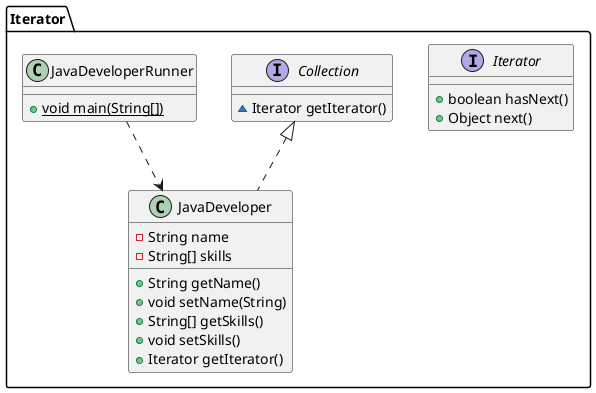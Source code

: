 @startuml
interface Iterator.Iterator {
+ boolean hasNext()
+ Object next()
}
interface Iterator.Collection {
~ Iterator getIterator()
}
class Iterator.JavaDeveloperRunner {
+ {static} void main(String[])
}
class Iterator.JavaDeveloper {
- String name
- String[] skills
+ String getName()
+ void setName(String)
+ String[] getSkills()
+ void setSkills()
+ Iterator getIterator()
}



Iterator.Collection <|.. Iterator.JavaDeveloper
Iterator.JavaDeveloperRunner ..> Iterator.JavaDeveloper

@enduml